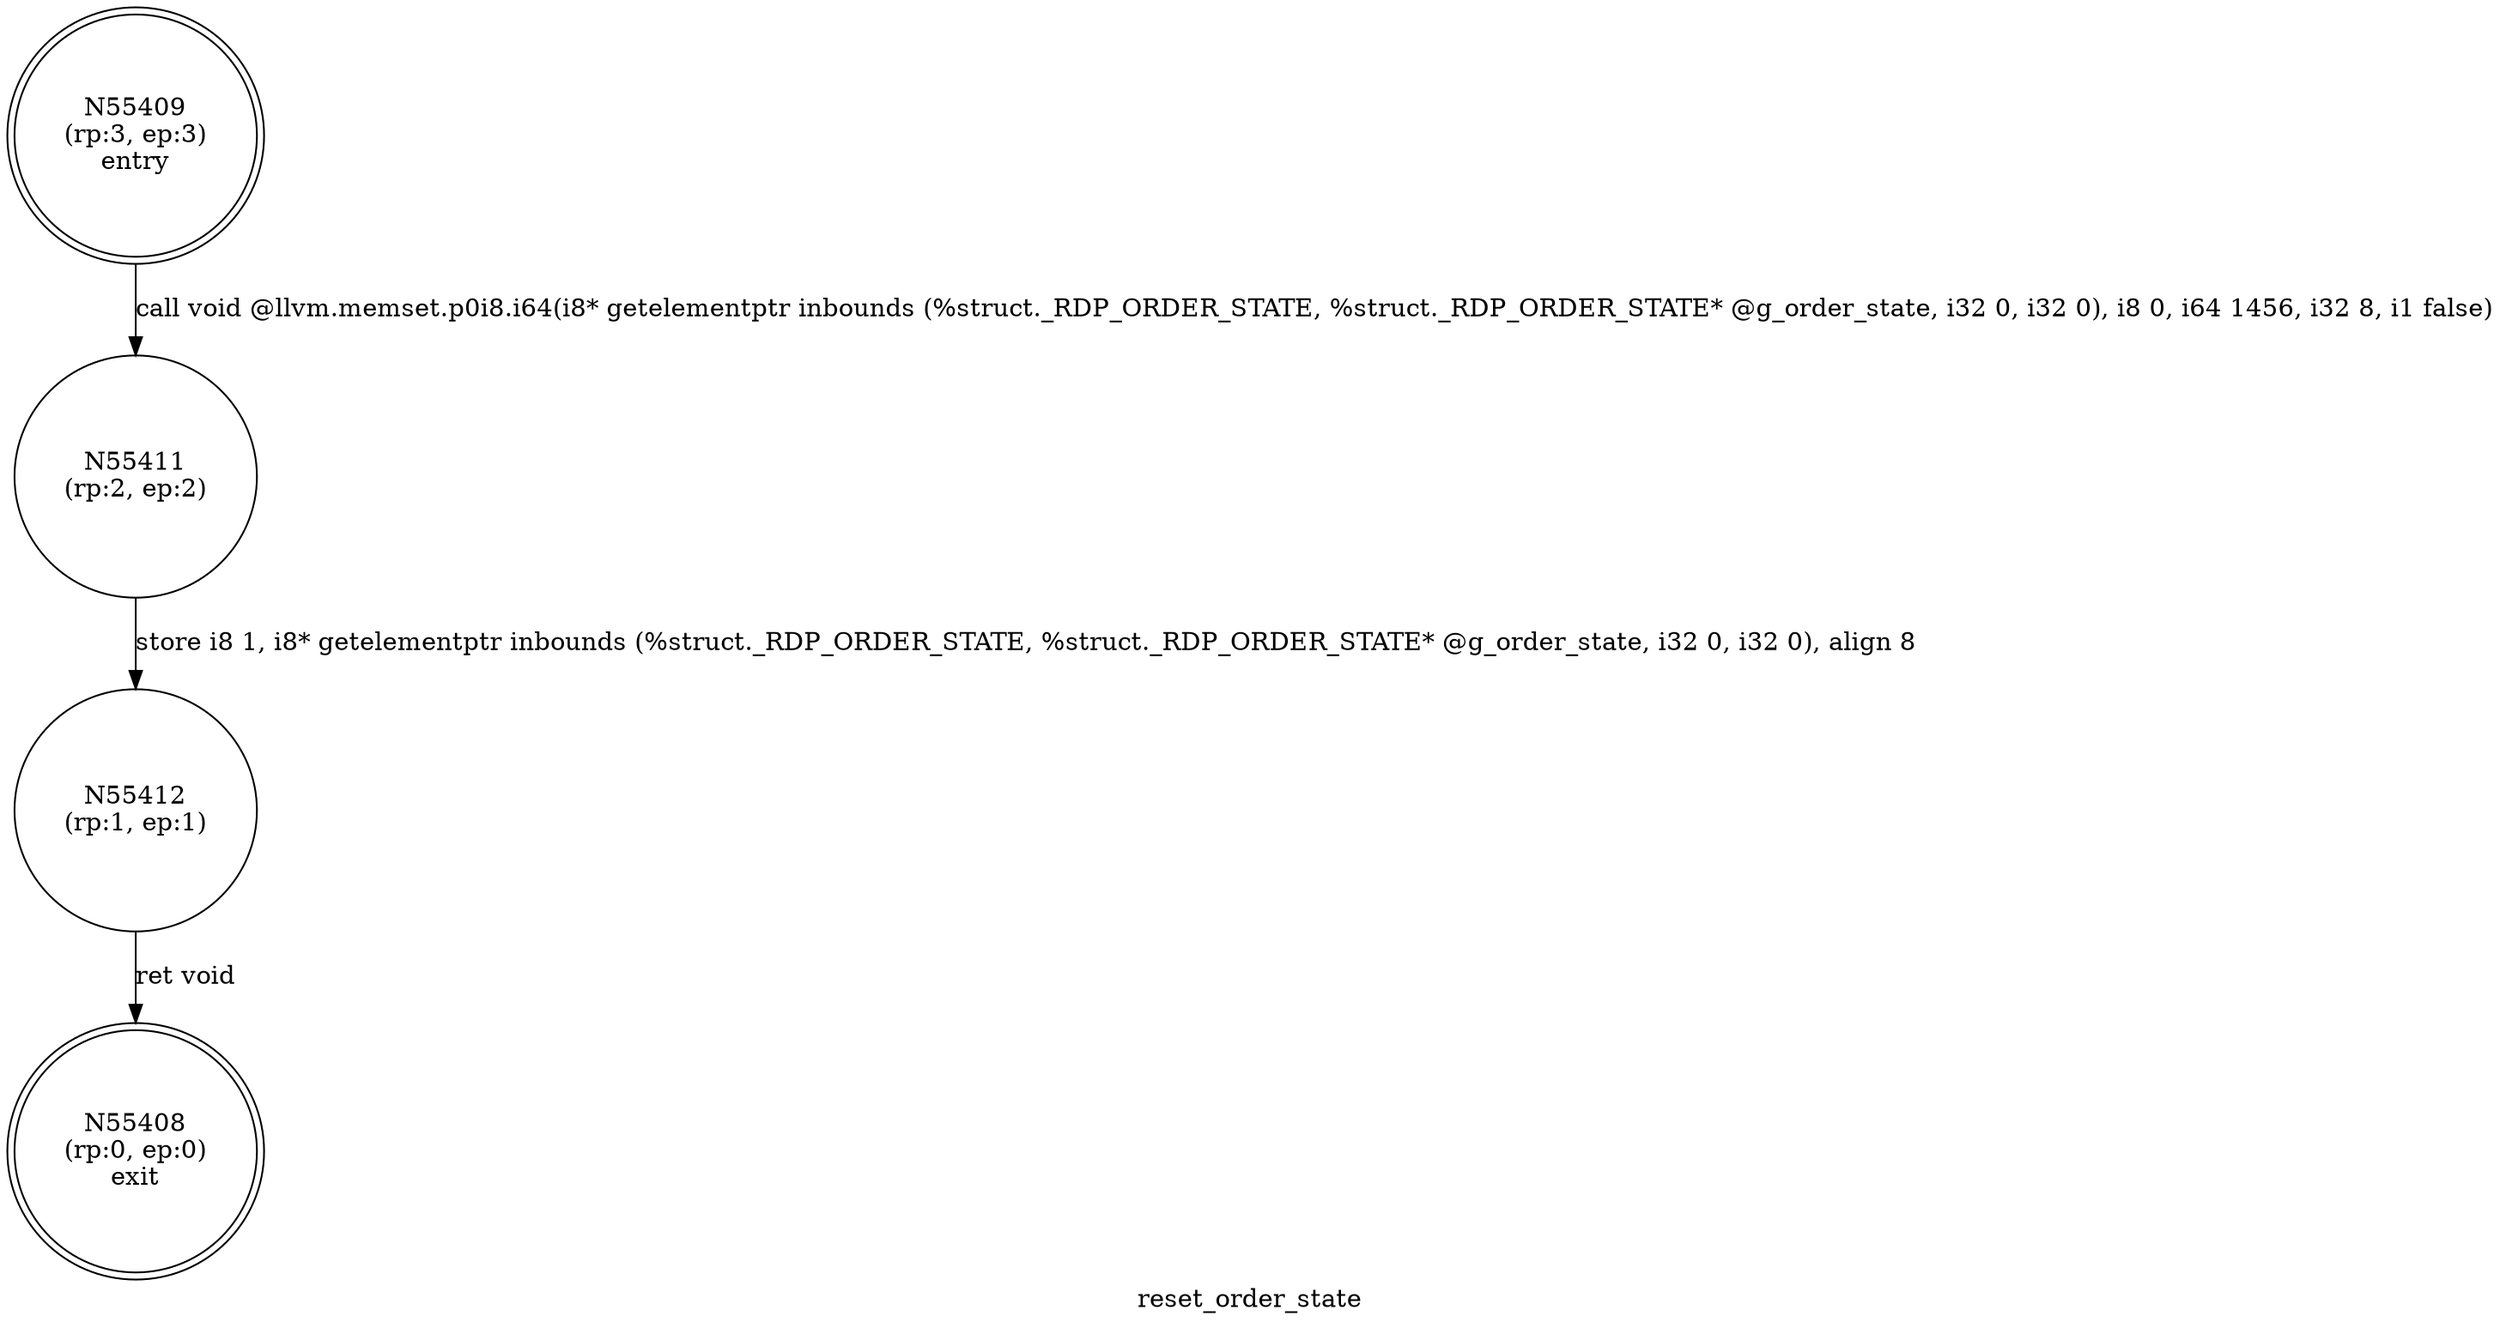 digraph reset_order_state {
label="reset_order_state"
55408 [label="N55408\n(rp:0, ep:0)\nexit", shape="doublecircle"]
55409 [label="N55409\n(rp:3, ep:3)\nentry", shape="doublecircle"]
55409 -> 55411 [label="call void @llvm.memset.p0i8.i64(i8* getelementptr inbounds (%struct._RDP_ORDER_STATE, %struct._RDP_ORDER_STATE* @g_order_state, i32 0, i32 0), i8 0, i64 1456, i32 8, i1 false)"]
55411 [label="N55411\n(rp:2, ep:2)", shape="circle"]
55411 -> 55412 [label="store i8 1, i8* getelementptr inbounds (%struct._RDP_ORDER_STATE, %struct._RDP_ORDER_STATE* @g_order_state, i32 0, i32 0), align 8"]
55412 [label="N55412\n(rp:1, ep:1)", shape="circle"]
55412 -> 55408 [label="ret void"]
}
